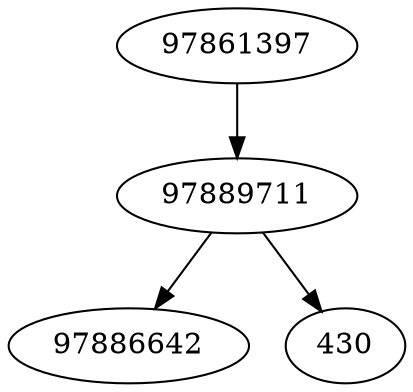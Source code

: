 strict digraph  {
97886642;
97861397;
430;
97889711;
97861397 -> 97889711;
97889711 -> 97886642;
97889711 -> 430;
}

